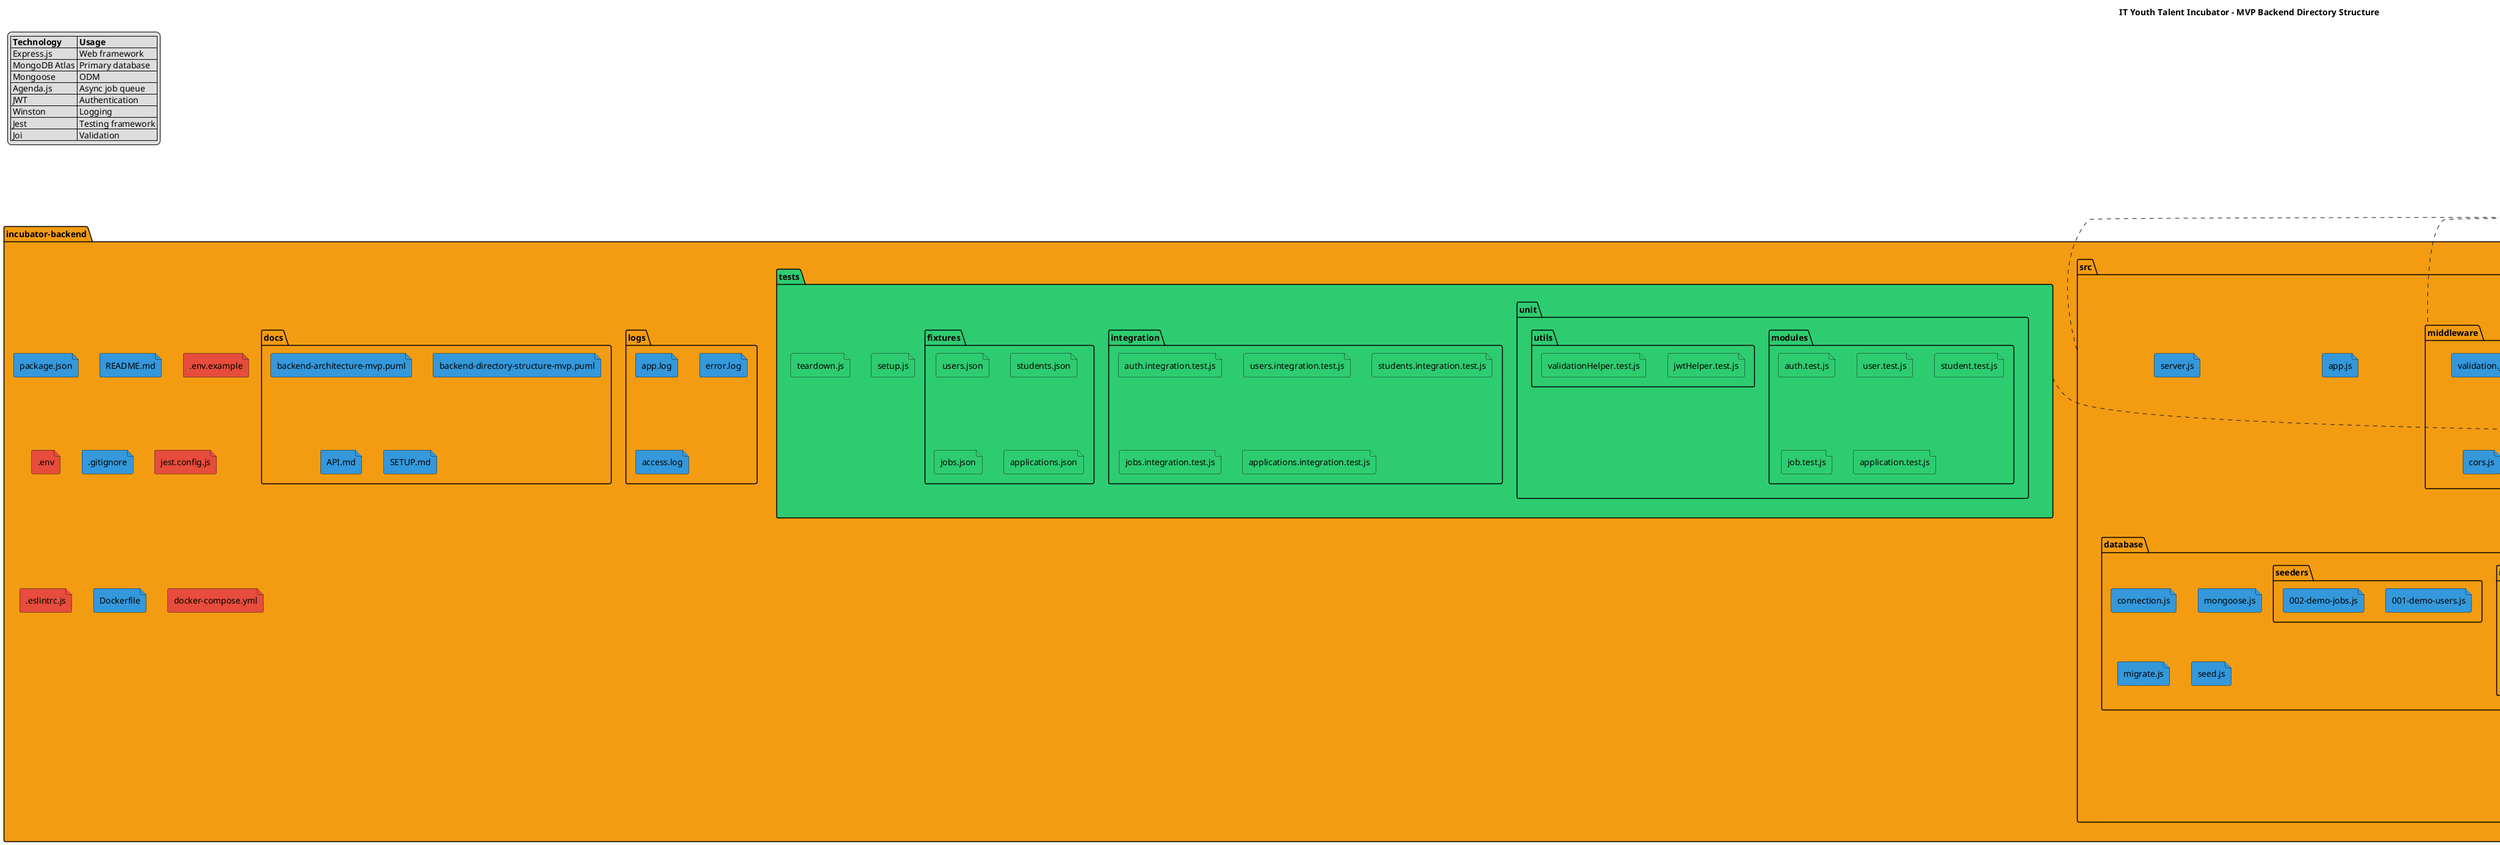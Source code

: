 @startuml IT_Youth_Talent_Incubator_MVP_Backend_Directory_Structure

!define FOLDER_COLOR #f39c12
!define FILE_COLOR #3498db
!define CONFIG_COLOR #e74c3c
!define TEST_COLOR #2ecc71

title IT Youth Talent Incubator - MVP Backend Directory Structure

package "incubator-backend" as root FOLDER_COLOR {

  file "package.json" as package_json FILE_COLOR
  file "README.md" as readme FILE_COLOR
  file ".env.example" as env_example CONFIG_COLOR
  file ".env" as env CONFIG_COLOR
  file ".gitignore" as gitignore FILE_COLOR
  file "jest.config.js" as jest_config CONFIG_COLOR
  file ".eslintrc.js" as eslint_config CONFIG_COLOR
  file "Dockerfile" as dockerfile FILE_COLOR
  file "docker-compose.yml" as docker_compose CONFIG_COLOR

  package "src" as src_folder FOLDER_COLOR {
    
    file "app.js" as app_js FILE_COLOR
    file "server.js" as server_js FILE_COLOR
    
    package "config" as config_folder FOLDER_COLOR {
      file "database.js" as db_config FILE_COLOR
      file "mongodb.js" as mongodb_config FILE_COLOR
      file "jwt.js" as jwt_config FILE_COLOR
      file "environment.js" as env_config FILE_COLOR
      file "agenda.js" as agenda_config FILE_COLOR
    }
    
    package "modules" as modules_folder FOLDER_COLOR {
      package "shared" as shared_folder FOLDER_COLOR {
        file "base.model.js" as shared_model FILE_COLOR
        file "base.controller.js" as shared_controller FILE_COLOR
        file "base.repository.js" as shared_repository FILE_COLOR
        file "base.service.js" as shared_service FILE_COLOR
        file "base.validation.js" as shared_validation FILE_COLOR
      }

      package "auth" as auth_folder FOLDER_COLOR {
        file "auth.routes.js" as auth_routes FILE_COLOR
        file "auth.controller.js" as auth_controller FILE_COLOR
        file "auth.service.js" as auth_service FILE_COLOR
        file "auth.repository.js" as auth_repository FILE_COLOR
        file "auth.validation.js" as auth_validator FILE_COLOR
        file "auth.middleware.js" as auth_middleware FILE_COLOR
      }
      
      package "user" as user_folder FOLDER_COLOR {
        file "user.routes.js" as user_routes FILE_COLOR
        file "user.controller.js" as user_controller FILE_COLOR
        file "user.service.js" as user_service FILE_COLOR
        file "user.repository.js" as user_repository FILE_COLOR
        file "user.validation.js" as user_validator FILE_COLOR
        file "user.model.js" as user_model FILE_COLOR
      }
      
      package "student" as student_folder FOLDER_COLOR {
        file "student.routes.js" as student_routes FILE_COLOR
        file "student.controller.js" as student_controller FILE_COLOR
        file "student.service.js" as student_service FILE_COLOR
        file "student.repository.js" as student_repository FILE_COLOR
        file "student.validation.js" as student_validator FILE_COLOR
        file "student.model.js" as student_model FILE_COLOR
      }
      
      package "job" as job_folder FOLDER_COLOR {
        file "job.routes.js" as job_routes FILE_COLOR
        file "job.controller.js" as job_controller FILE_COLOR
        file "job.service.js" as job_service FILE_COLOR
        file "job.repository.js" as job_repository FILE_COLOR
        file "job.validation.js" as job_validator FILE_COLOR
        file "job.model.js" as job_model FILE_COLOR
      }
      
      package "application" as application_folder FOLDER_COLOR {
        file "application.routes.js" as application_routes FILE_COLOR
        file "application.controller.js" as application_controller FILE_COLOR
        file "application.service.js" as application_service FILE_COLOR
        file "application.repository.js" as application_repository FILE_COLOR
        file "application.validation.js" as application_validator FILE_COLOR
        file "application.model.js" as application_model FILE_COLOR
        file "application.commands.js" as application_commands FILE_COLOR
        file "application.queries.js" as application_queries FILE_COLOR
      }
    }
    
    package "middleware" as middleware_folder FOLDER_COLOR {
      file "auth.js" as auth_middleware FILE_COLOR
      file "validation.js" as validation_middleware FILE_COLOR
      file "errorHandler.js" as error_middleware FILE_COLOR
      file "rateLimiter.js" as rate_limiter FILE_COLOR
      file "cors.js" as cors_middleware FILE_COLOR
      file "logger.js" as logger_middleware FILE_COLOR
    }
    
    package "utils" as utils_folder FOLDER_COLOR {
      file "jwtHelper.js" as jwt_helper FILE_COLOR
      file "validationHelper.js" as validation_helper FILE_COLOR
      file "responseHelper.js" as response_helper FILE_COLOR
      file "logger.js" as logger_util FILE_COLOR
    }
    
    package "database" as database_folder FOLDER_COLOR {
      file "connection.js" as db_connection FILE_COLOR
      file "mongoose.js" as mongoose_config FILE_COLOR
      file "migrate.js" as migrate FILE_COLOR
      file "seed.js" as seed FILE_COLOR
      
      package "migrations" as migrations_folder FOLDER_COLOR {
        file "001-create-users.js" as migration_users FILE_COLOR
        file "002-create-student-profiles.js" as migration_students FILE_COLOR
        file "003-create-jobs.js" as migration_jobs FILE_COLOR
        file "004-create-applications.js" as migration_applications FILE_COLOR
      }
      
      package "seeders" as seeders_folder FOLDER_COLOR {
        file "001-demo-users.js" as seed_users FILE_COLOR
        file "002-demo-jobs.js" as seed_jobs FILE_COLOR
      }
    }
  }
  
  package "tests" as tests_folder TEST_COLOR {
    
    package "unit" as unit_tests_folder TEST_COLOR {
      package "modules" as test_modules_folder TEST_COLOR {
        file "auth.test.js" as test_auth TEST_COLOR
        file "user.test.js" as test_user TEST_COLOR
        file "student.test.js" as test_student TEST_COLOR
        file "job.test.js" as test_job TEST_COLOR
        file "application.test.js" as test_application TEST_COLOR
      }
      
      package "utils" as test_utils_folder TEST_COLOR {
        file "jwtHelper.test.js" as test_jwt_helper TEST_COLOR
        file "validationHelper.test.js" as test_validation_helper TEST_COLOR
      }
    }
    
    package "integration" as integration_tests_folder TEST_COLOR {
      file "auth.integration.test.js" as test_auth_integration TEST_COLOR
      file "users.integration.test.js" as test_users_integration TEST_COLOR
      file "students.integration.test.js" as test_students_integration TEST_COLOR
      file "jobs.integration.test.js" as test_jobs_integration TEST_COLOR
      file "applications.integration.test.js" as test_apps_integration TEST_COLOR
    }
    
    package "fixtures" as fixtures_folder TEST_COLOR {
      file "users.json" as user_fixtures TEST_COLOR
      file "students.json" as student_fixtures TEST_COLOR
      file "jobs.json" as job_fixtures TEST_COLOR
      file "applications.json" as application_fixtures TEST_COLOR
    }
    
    file "setup.js" as test_setup TEST_COLOR
    file "teardown.js" as test_teardown TEST_COLOR
  }
  
  package "logs" as logs_folder FOLDER_COLOR {
    file "app.log" as app_log FILE_COLOR
    file "error.log" as error_log FILE_COLOR
    file "access.log" as access_log FILE_COLOR
  }
  
  package "docs" as docs_folder FOLDER_COLOR {
    file "backend-architecture-mvp.puml" as arch_puml FILE_COLOR
    file "backend-directory-structure-mvp.puml" as dir_puml FILE_COLOR
    file "API.md" as api_docs FILE_COLOR
    file "SETUP.md" as setup_docs FILE_COLOR
  }
}

' Key Components Description
note right of src_folder
  **MVP Application Structure**
  - Modular monolith design
  - Core features only
  - CQRS for Application module
end note

note left of config_folder
  **Configuration Management**
  - MongoDB connection
  - JWT settings
  - Agenda.js for async jobs
  - Environment variables
end note

note top of modules_folder
  **Feature Modules**
  - Independent modules
  - Routes, controllers, services
  - Repositories, models
  - CQRS in Application
end note

note bottom of application_folder
  **CQRS Implementation**
  - Commands: Async writes via Agenda.js
  - Queries: Direct MongoDB reads
  - Eventual consistency
end note

note left of middleware_folder
  **Request Processing**
  - JWT authentication
  - Input validation
  - Rate limiting
  - CORS handling
  - Error handling
end note

note bottom of tests_folder
  **Testing Strategy**
  - Unit tests for modules/utils
  - Integration tests for APIs
  - Minimal fixtures for MVP
end note

' Technology Stack
legend top left
  |= Technology |= Usage |
  | Express.js | Web framework |
  | MongoDB Atlas | Primary database |
  | Mongoose | ODM |
  | Agenda.js | Async job queue |
  | JWT | Authentication |
  | Winston | Logging |
  | Jest | Testing framework |
  | Joi | Validation |
endlegend

@enduml